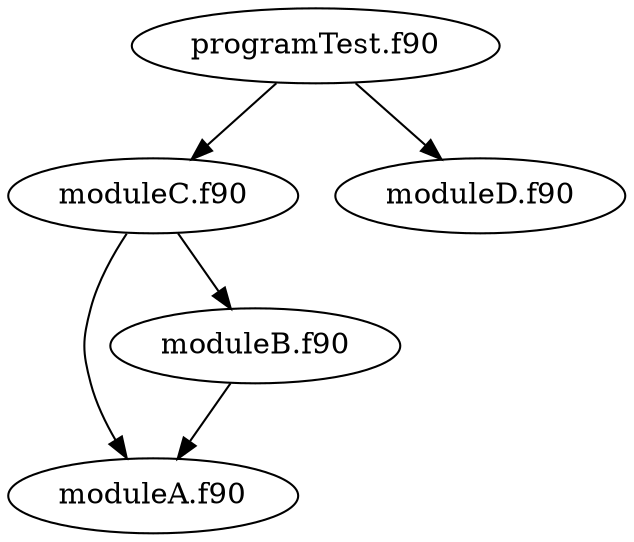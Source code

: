 digraph "tests.dot" {
	"programTest.f90"
		"programTest.f90" -> "moduleC.f90"
		"programTest.f90" -> "moduleD.f90"
	"moduleC.f90"
		"moduleC.f90" -> "moduleA.f90"
		"moduleC.f90" -> "moduleB.f90"
	"moduleA.f90"
	"moduleD.f90"
	"moduleB.f90"
		"moduleB.f90" -> "moduleA.f90"
}